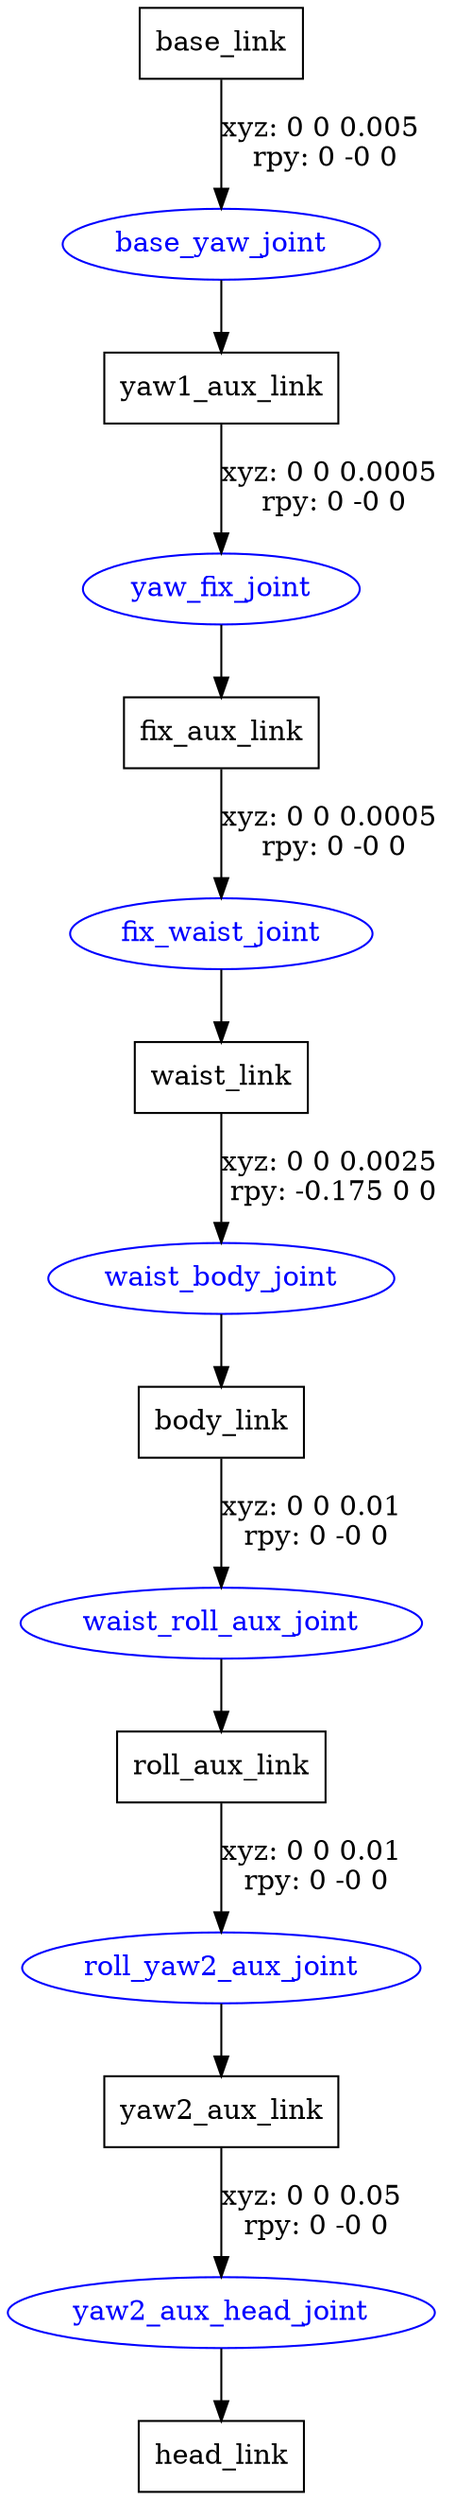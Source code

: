 digraph G {
node [shape=box];
"base_link" [label="base_link"];
"yaw1_aux_link" [label="yaw1_aux_link"];
"fix_aux_link" [label="fix_aux_link"];
"waist_link" [label="waist_link"];
"body_link" [label="body_link"];
"roll_aux_link" [label="roll_aux_link"];
"yaw2_aux_link" [label="yaw2_aux_link"];
"head_link" [label="head_link"];
node [shape=ellipse, color=blue, fontcolor=blue];
"base_link" -> "base_yaw_joint" [label="xyz: 0 0 0.005 \nrpy: 0 -0 0"]
"base_yaw_joint" -> "yaw1_aux_link"
"yaw1_aux_link" -> "yaw_fix_joint" [label="xyz: 0 0 0.0005 \nrpy: 0 -0 0"]
"yaw_fix_joint" -> "fix_aux_link"
"fix_aux_link" -> "fix_waist_joint" [label="xyz: 0 0 0.0005 \nrpy: 0 -0 0"]
"fix_waist_joint" -> "waist_link"
"waist_link" -> "waist_body_joint" [label="xyz: 0 0 0.0025 \nrpy: -0.175 0 0"]
"waist_body_joint" -> "body_link"
"body_link" -> "waist_roll_aux_joint" [label="xyz: 0 0 0.01 \nrpy: 0 -0 0"]
"waist_roll_aux_joint" -> "roll_aux_link"
"roll_aux_link" -> "roll_yaw2_aux_joint" [label="xyz: 0 0 0.01 \nrpy: 0 -0 0"]
"roll_yaw2_aux_joint" -> "yaw2_aux_link"
"yaw2_aux_link" -> "yaw2_aux_head_joint" [label="xyz: 0 0 0.05 \nrpy: 0 -0 0"]
"yaw2_aux_head_joint" -> "head_link"
}
